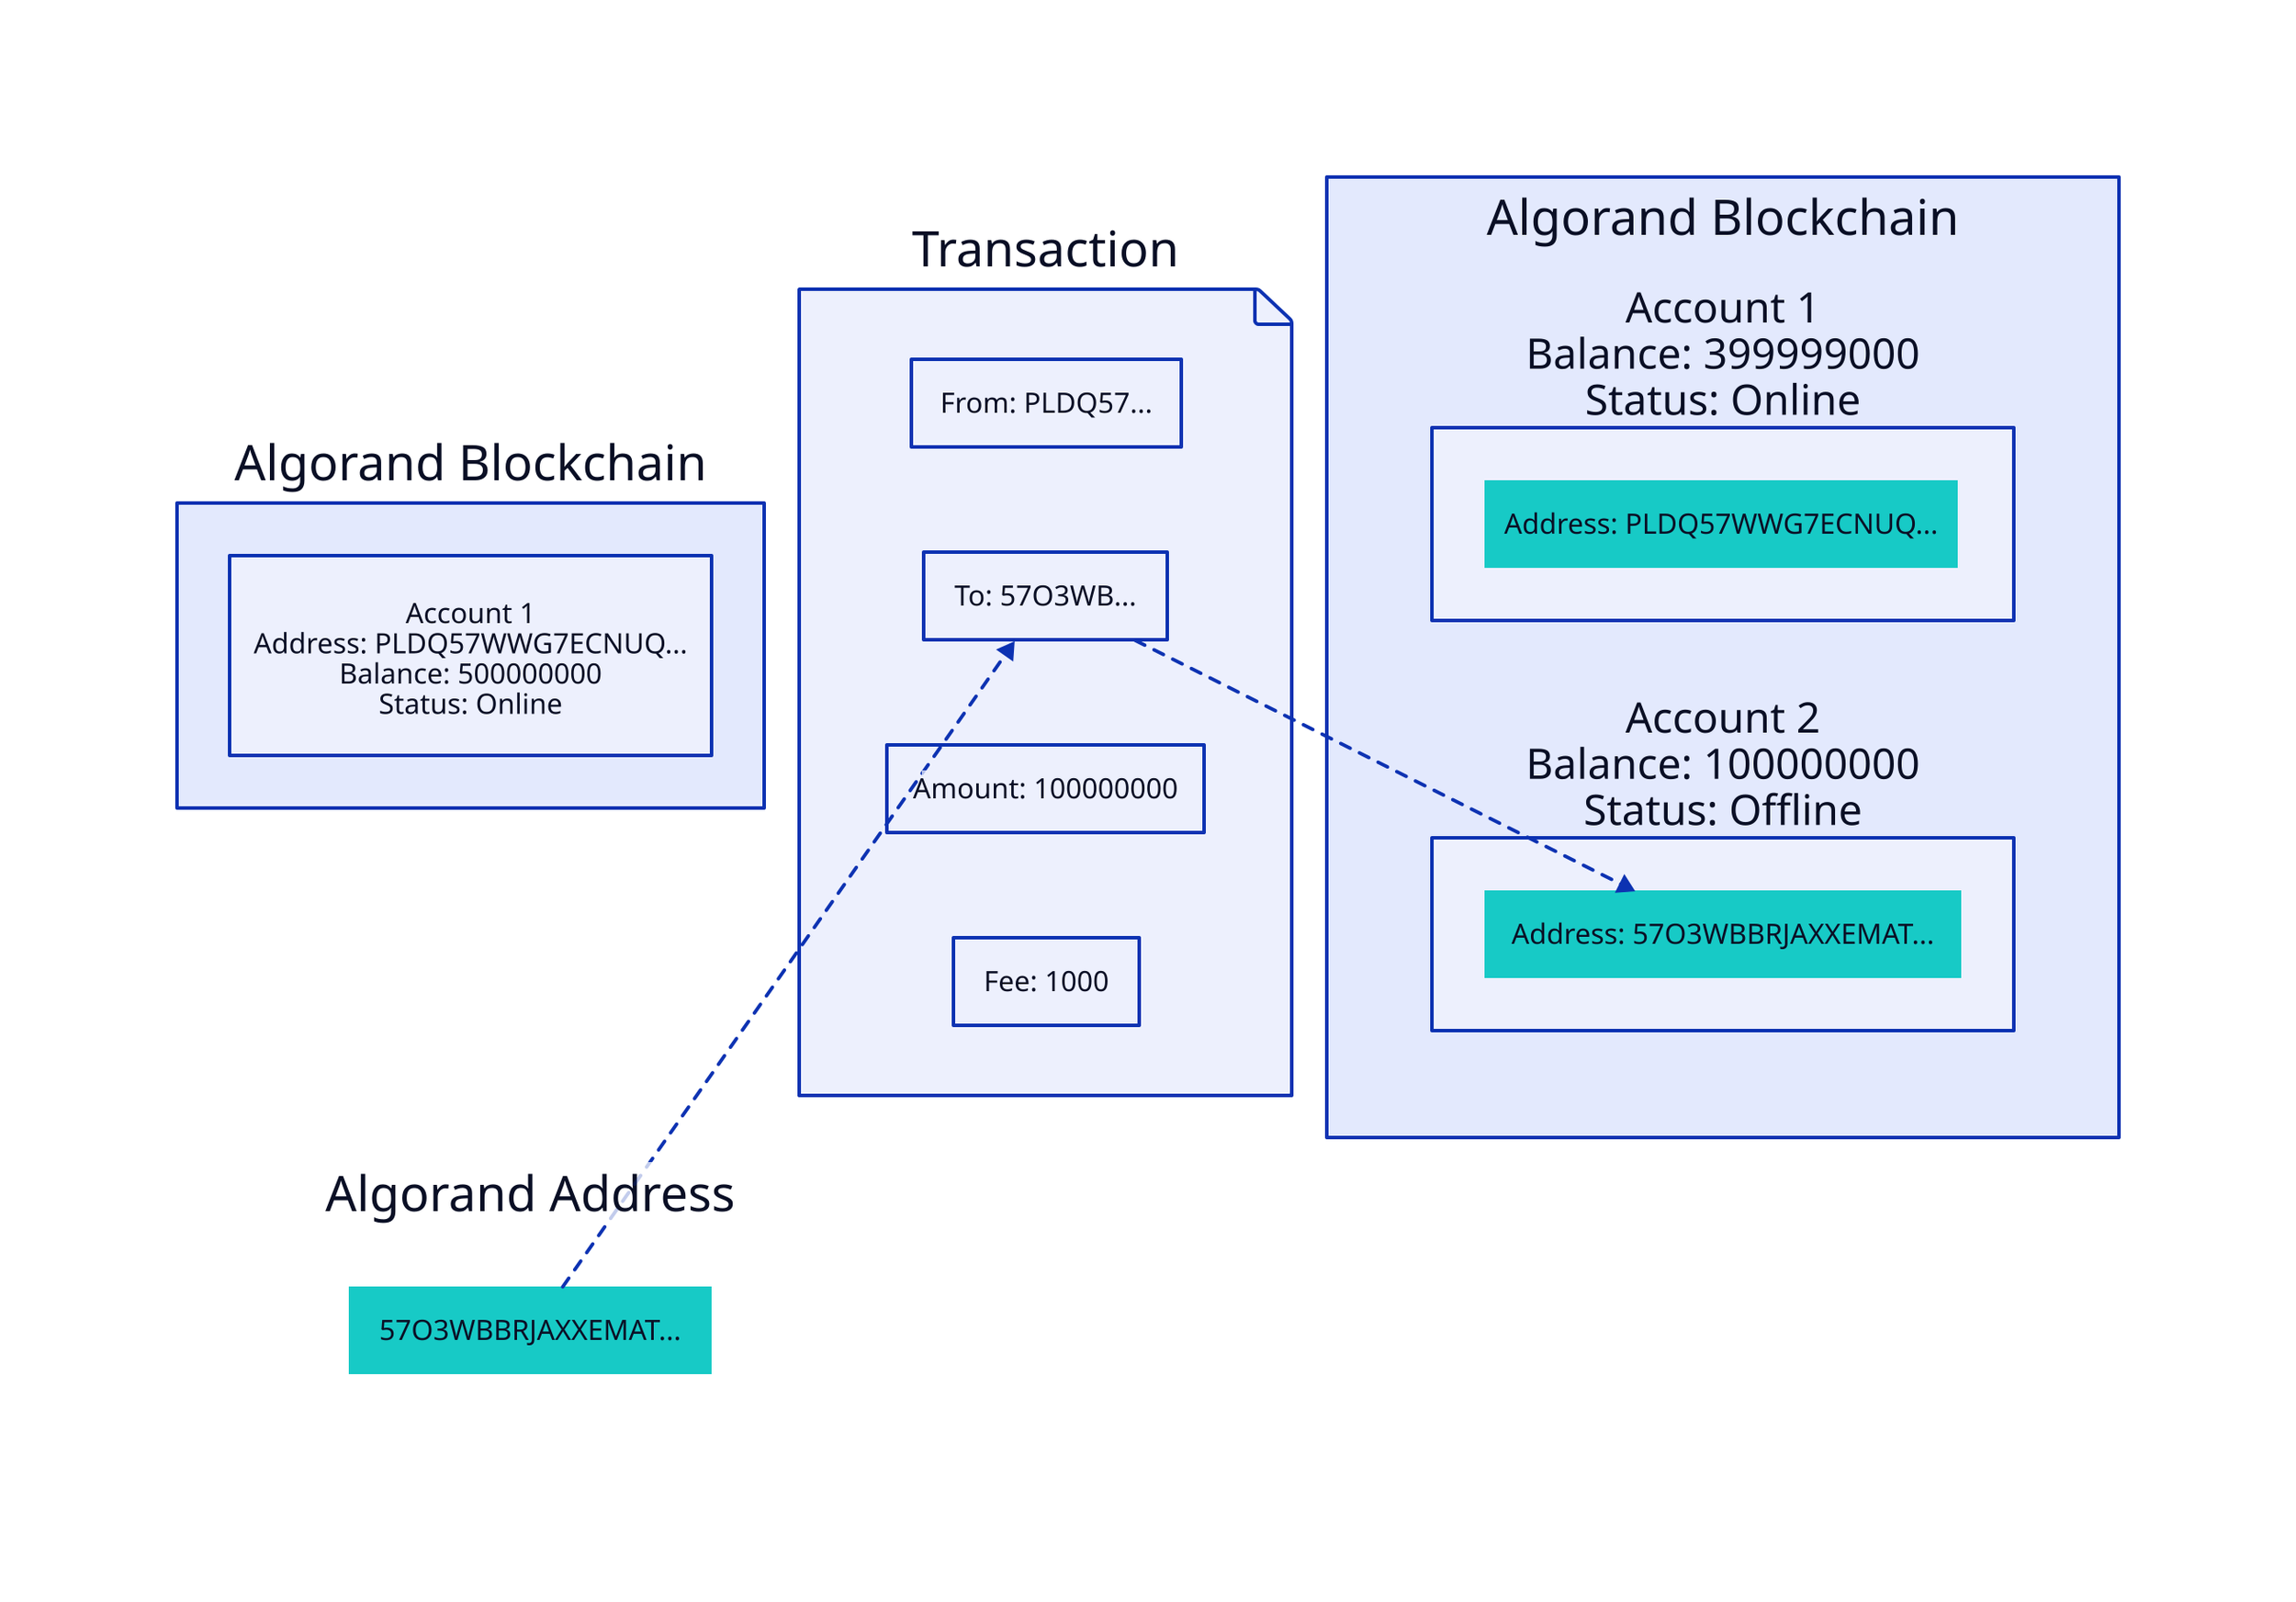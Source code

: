 direction: right

classes: {
  tealBox: {
    style: {
      fill: "#17CAC6"
      stroke-width: 0
    }
  }
}
leftBlockchain: {
  near: center-left
  shape: rectangle
  label: "Algorand Blockchain"
  account1: {
    shape: rectangle
    label: "Account 1\nAddress: PLDQ57WWG7ECNUQ...\nBalance: 500000000\nStatus: Online"
  }
}
algorandAddress: Algorand Address {
  near: bottom-left
  style: {
    fill: transparent
    stroke-width: 0
  }
  address: {
    height: 50
    label: "57O3WBBRJAXXEMAT..."
  }
  address.class: tealBox
}
transaction: Transaction {
  shape: page
  from: {
    height: 50
    label: "From: PLDQ57..."
  }
  to: {
    height: 50
    label: "To: 57O3WB..."
  }
  amount: {
    height: 50
    label: "Amount: 100000000"
  }
  fee: {
    height: 50
    label: "Fee: 1000"
  }
}
rightBlockchain: {
  grid-columns: 1
  near: center-right
  shape: rectangle
  label: "Algorand Blockchain"
  account1: {
    shape: rectangle
    label: "Account 1\nBalance: 399999000\nStatus: Online"
    address: {
      height: 50
      label: "Address: PLDQ57WWG7ECNUQ..."
    }
    address.class: tealBox
  }
  account2: {
    shape: rectangle
    label: "Account 2\nBalance: 100000000\nStatus: Offline"
    address: {
      height: 50
      label: "Address: 57O3WBBRJAXXEMAT..."
    }
    address.class: tealBox
  }
}
algorandAddress.address -> transaction.to: {
  style: {
    stroke-dash: 3
  }
}
transaction.to -> rightBlockchain.account2.address: {
  style: {
    stroke-dash: 3
  }
}

